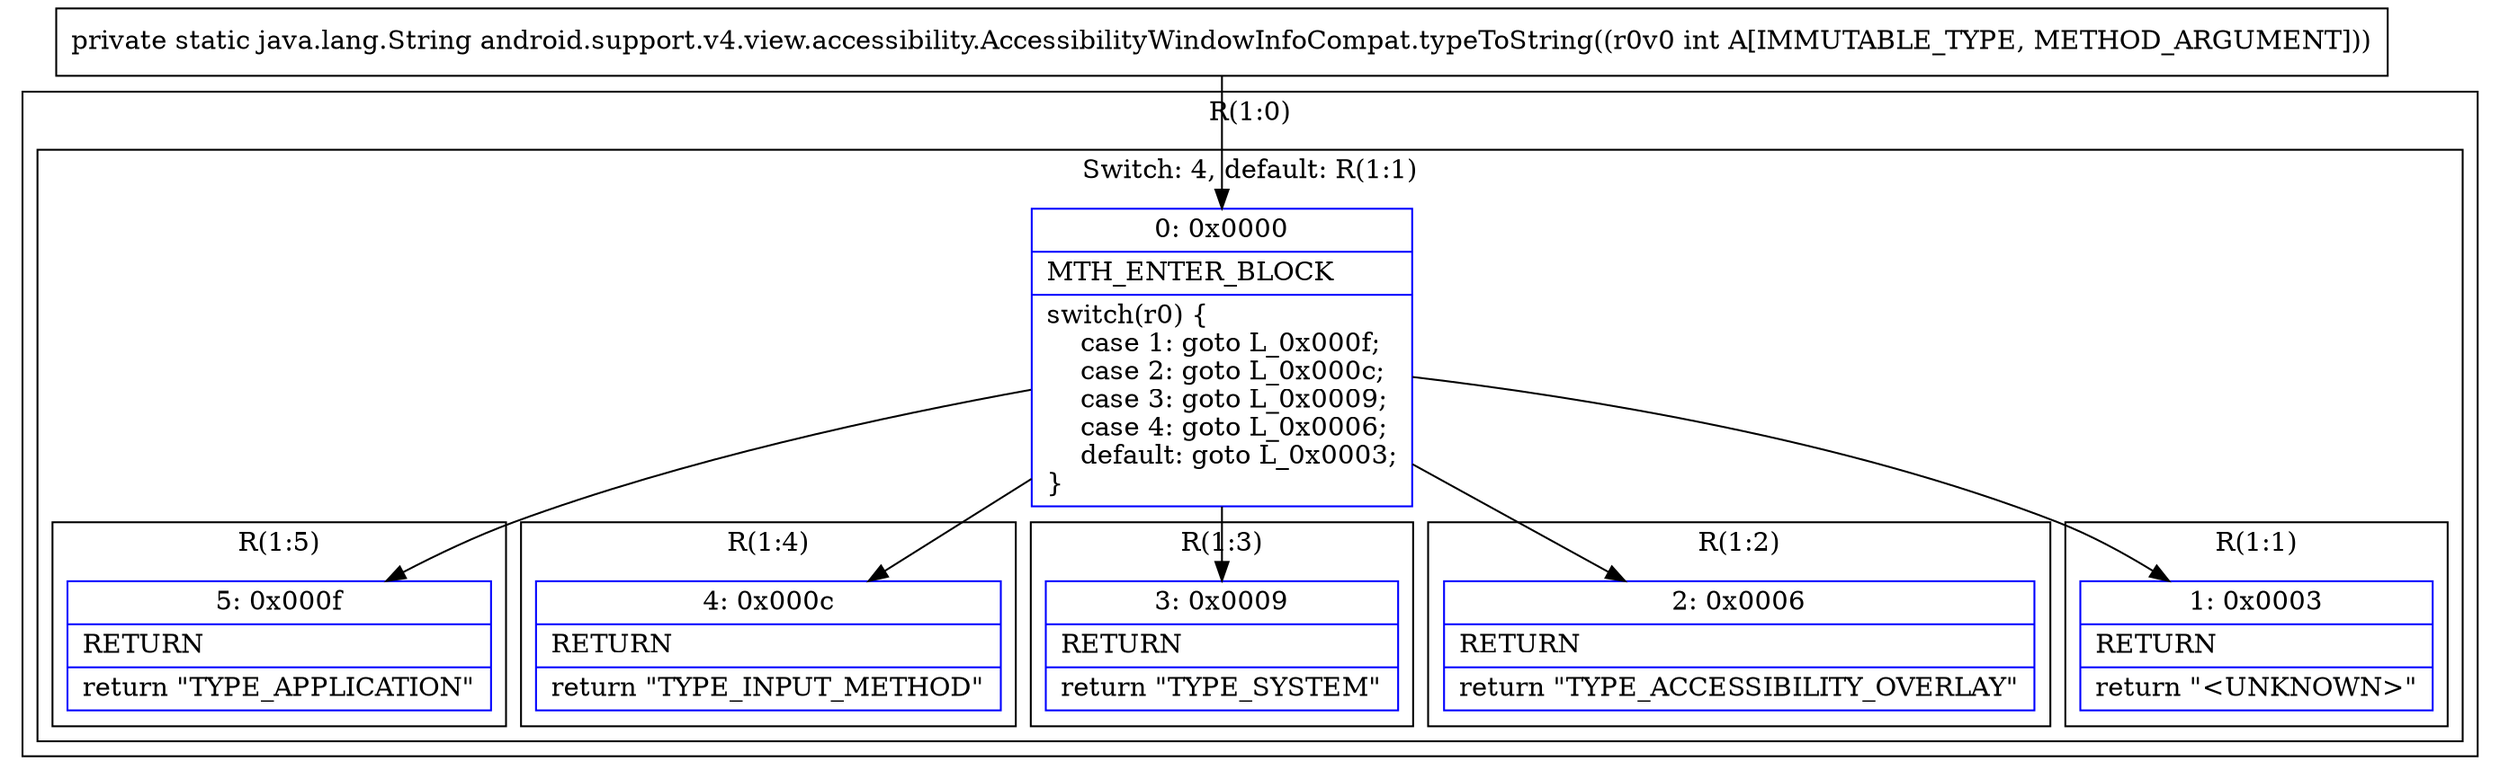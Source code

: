 digraph "CFG forandroid.support.v4.view.accessibility.AccessibilityWindowInfoCompat.typeToString(I)Ljava\/lang\/String;" {
subgraph cluster_Region_610490186 {
label = "R(1:0)";
node [shape=record,color=blue];
subgraph cluster_SwitchRegion_671384757 {
label = "Switch: 4, default: R(1:1)";
node [shape=record,color=blue];
Node_0 [shape=record,label="{0\:\ 0x0000|MTH_ENTER_BLOCK\l|switch(r0) \{\l    case 1: goto L_0x000f;\l    case 2: goto L_0x000c;\l    case 3: goto L_0x0009;\l    case 4: goto L_0x0006;\l    default: goto L_0x0003;\l\}\l}"];
subgraph cluster_Region_883005868 {
label = "R(1:5)";
node [shape=record,color=blue];
Node_5 [shape=record,label="{5\:\ 0x000f|RETURN\l|return \"TYPE_APPLICATION\"\l}"];
}
subgraph cluster_Region_2000983191 {
label = "R(1:4)";
node [shape=record,color=blue];
Node_4 [shape=record,label="{4\:\ 0x000c|RETURN\l|return \"TYPE_INPUT_METHOD\"\l}"];
}
subgraph cluster_Region_1227047986 {
label = "R(1:3)";
node [shape=record,color=blue];
Node_3 [shape=record,label="{3\:\ 0x0009|RETURN\l|return \"TYPE_SYSTEM\"\l}"];
}
subgraph cluster_Region_1158566031 {
label = "R(1:2)";
node [shape=record,color=blue];
Node_2 [shape=record,label="{2\:\ 0x0006|RETURN\l|return \"TYPE_ACCESSIBILITY_OVERLAY\"\l}"];
}
subgraph cluster_Region_2103106939 {
label = "R(1:1)";
node [shape=record,color=blue];
Node_1 [shape=record,label="{1\:\ 0x0003|RETURN\l|return \"\<UNKNOWN\>\"\l}"];
}
}
}
MethodNode[shape=record,label="{private static java.lang.String android.support.v4.view.accessibility.AccessibilityWindowInfoCompat.typeToString((r0v0 int A[IMMUTABLE_TYPE, METHOD_ARGUMENT])) }"];
MethodNode -> Node_0;
Node_0 -> Node_1;
Node_0 -> Node_2;
Node_0 -> Node_3;
Node_0 -> Node_4;
Node_0 -> Node_5;
}

